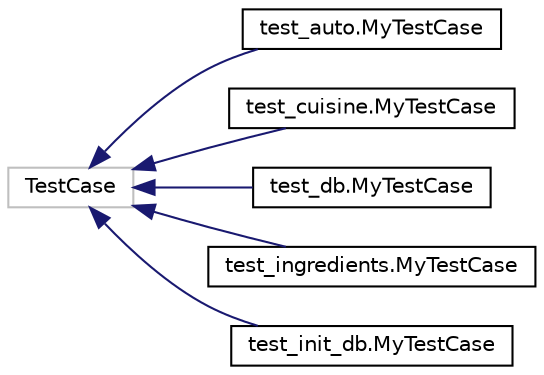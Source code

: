 digraph "Graphical Class Hierarchy"
{
 // LATEX_PDF_SIZE
  edge [fontname="Helvetica",fontsize="10",labelfontname="Helvetica",labelfontsize="10"];
  node [fontname="Helvetica",fontsize="10",shape=record];
  rankdir="LR";
  Node1 [label="TestCase",height=0.2,width=0.4,color="grey75", fillcolor="white", style="filled",tooltip=" "];
  Node1 -> Node0 [dir="back",color="midnightblue",fontsize="10",style="solid",fontname="Helvetica"];
  Node0 [label="test_auto.MyTestCase",height=0.2,width=0.4,color="black", fillcolor="white", style="filled",URL="$classtest__auto_1_1MyTestCase.html",tooltip=" "];
  Node1 -> Node3 [dir="back",color="midnightblue",fontsize="10",style="solid",fontname="Helvetica"];
  Node3 [label="test_cuisine.MyTestCase",height=0.2,width=0.4,color="black", fillcolor="white", style="filled",URL="$classtest__cuisine_1_1MyTestCase.html",tooltip=" "];
  Node1 -> Node4 [dir="back",color="midnightblue",fontsize="10",style="solid",fontname="Helvetica"];
  Node4 [label="test_db.MyTestCase",height=0.2,width=0.4,color="black", fillcolor="white", style="filled",URL="$classtest__db_1_1MyTestCase.html",tooltip=" "];
  Node1 -> Node5 [dir="back",color="midnightblue",fontsize="10",style="solid",fontname="Helvetica"];
  Node5 [label="test_ingredients.MyTestCase",height=0.2,width=0.4,color="black", fillcolor="white", style="filled",URL="$classtest__ingredients_1_1MyTestCase.html",tooltip=" "];
  Node1 -> Node6 [dir="back",color="midnightblue",fontsize="10",style="solid",fontname="Helvetica"];
  Node6 [label="test_init_db.MyTestCase",height=0.2,width=0.4,color="black", fillcolor="white", style="filled",URL="$classtest__init__db_1_1MyTestCase.html",tooltip=" "];
}
